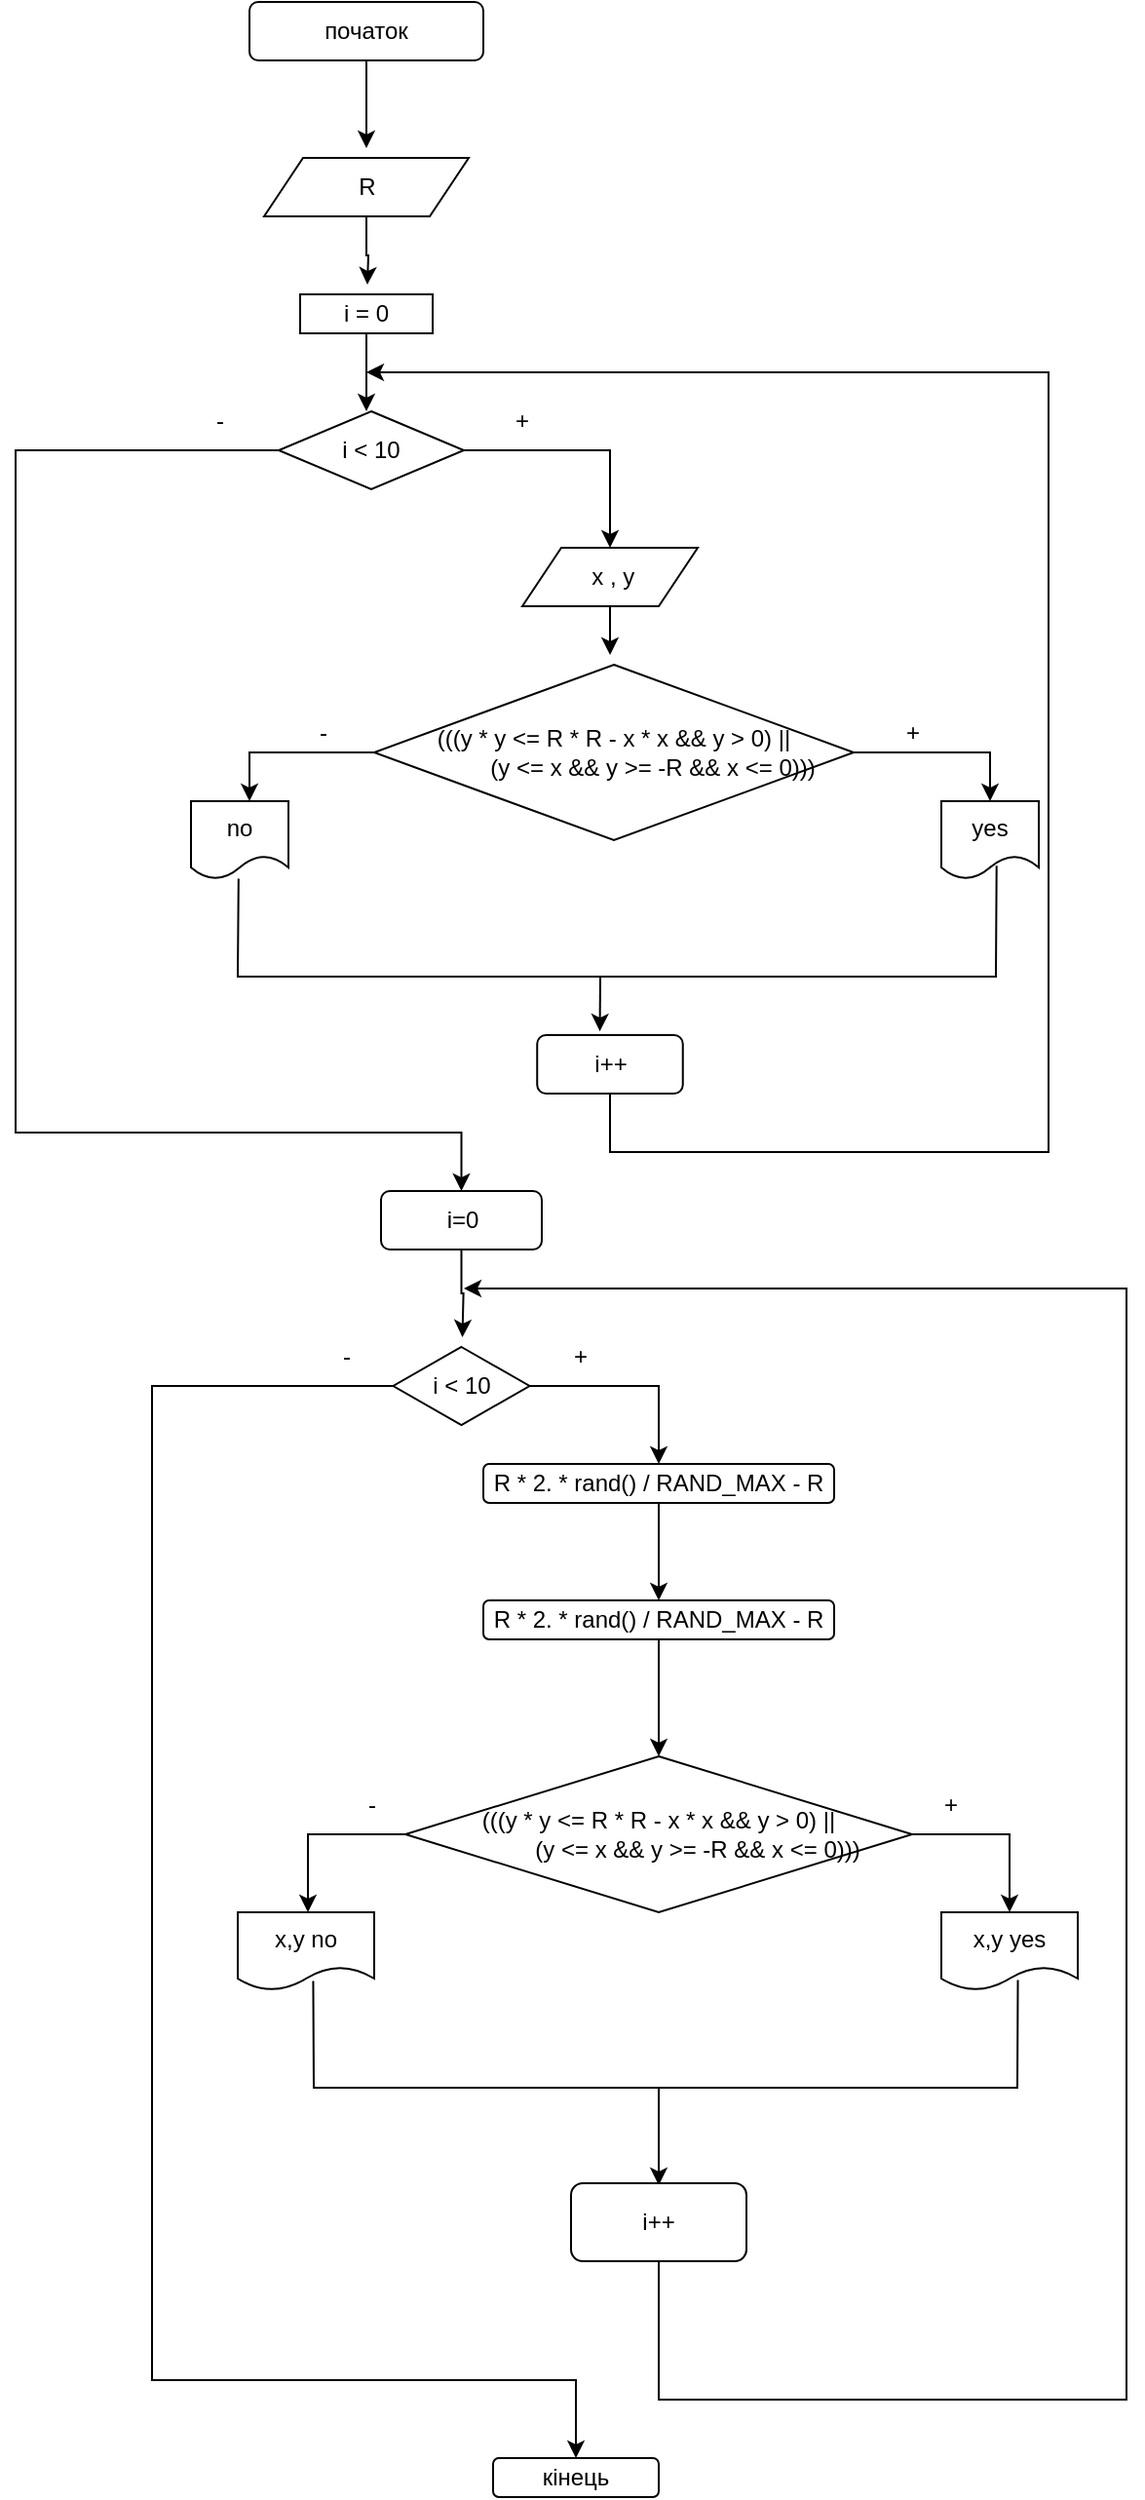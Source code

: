 <mxfile version="20.5.3" type="github" pages="2">
  <diagram id="5N432CefstWUIP9NLliG" name="Страница 1">
    <mxGraphModel dx="1753" dy="674" grid="1" gridSize="10" guides="1" tooltips="1" connect="1" arrows="1" fold="1" page="1" pageScale="1" pageWidth="827" pageHeight="1169" math="0" shadow="0">
      <root>
        <mxCell id="0" />
        <mxCell id="1" parent="0" />
        <mxCell id="ZWC13UbTc6IvKtvPfFhh-4" style="edgeStyle=orthogonalEdgeStyle;rounded=0;orthogonalLoop=1;jettySize=auto;html=1;" parent="1" source="ZWC13UbTc6IvKtvPfFhh-2" edge="1">
          <mxGeometry relative="1" as="geometry">
            <mxPoint x="410" y="85" as="targetPoint" />
          </mxGeometry>
        </mxCell>
        <mxCell id="ZWC13UbTc6IvKtvPfFhh-2" value="початок" style="rounded=1;whiteSpace=wrap;html=1;fillColor=#FFFFFF;" parent="1" vertex="1">
          <mxGeometry x="350" y="10" width="120" height="30" as="geometry" />
        </mxCell>
        <mxCell id="ZWC13UbTc6IvKtvPfFhh-7" style="edgeStyle=orthogonalEdgeStyle;rounded=0;orthogonalLoop=1;jettySize=auto;html=1;" parent="1" source="ZWC13UbTc6IvKtvPfFhh-5" edge="1">
          <mxGeometry relative="1" as="geometry">
            <mxPoint x="410.486" y="155" as="targetPoint" />
          </mxGeometry>
        </mxCell>
        <mxCell id="ZWC13UbTc6IvKtvPfFhh-5" value="R" style="shape=parallelogram;perimeter=parallelogramPerimeter;whiteSpace=wrap;html=1;fixedSize=1;fillColor=#FFFFFF;" parent="1" vertex="1">
          <mxGeometry x="357.5" y="90" width="105" height="30" as="geometry" />
        </mxCell>
        <mxCell id="ZWC13UbTc6IvKtvPfFhh-14" style="edgeStyle=orthogonalEdgeStyle;rounded=0;orthogonalLoop=1;jettySize=auto;html=1;" parent="1" source="ZWC13UbTc6IvKtvPfFhh-12" edge="1">
          <mxGeometry relative="1" as="geometry">
            <mxPoint x="410" y="220" as="targetPoint" />
          </mxGeometry>
        </mxCell>
        <mxCell id="ZWC13UbTc6IvKtvPfFhh-12" value="i = 0" style="rounded=0;whiteSpace=wrap;html=1;fillColor=#FFFFFF;" parent="1" vertex="1">
          <mxGeometry x="376" y="160" width="68" height="20" as="geometry" />
        </mxCell>
        <mxCell id="rJEAPIm3_EBUd__qqc6H-2" style="edgeStyle=orthogonalEdgeStyle;rounded=0;orthogonalLoop=1;jettySize=auto;html=1;" parent="1" source="ZWC13UbTc6IvKtvPfFhh-15" target="rJEAPIm3_EBUd__qqc6H-4" edge="1">
          <mxGeometry relative="1" as="geometry">
            <mxPoint x="540" y="270" as="targetPoint" />
          </mxGeometry>
        </mxCell>
        <mxCell id="rJEAPIm3_EBUd__qqc6H-21" style="edgeStyle=orthogonalEdgeStyle;rounded=0;orthogonalLoop=1;jettySize=auto;html=1;" parent="1" source="ZWC13UbTc6IvKtvPfFhh-15" target="rJEAPIm3_EBUd__qqc6H-28" edge="1">
          <mxGeometry relative="1" as="geometry">
            <mxPoint x="480" y="650" as="targetPoint" />
            <Array as="points">
              <mxPoint x="230" y="240" />
              <mxPoint x="230" y="590" />
            </Array>
          </mxGeometry>
        </mxCell>
        <mxCell id="ZWC13UbTc6IvKtvPfFhh-15" value="i &amp;lt; 10" style="rhombus;whiteSpace=wrap;html=1;fillColor=#FFFFFF;" parent="1" vertex="1">
          <mxGeometry x="365" y="220" width="95" height="40" as="geometry" />
        </mxCell>
        <mxCell id="rJEAPIm3_EBUd__qqc6H-6" style="edgeStyle=orthogonalEdgeStyle;rounded=0;orthogonalLoop=1;jettySize=auto;html=1;" parent="1" source="rJEAPIm3_EBUd__qqc6H-4" edge="1">
          <mxGeometry relative="1" as="geometry">
            <mxPoint x="535.029" y="345" as="targetPoint" />
          </mxGeometry>
        </mxCell>
        <mxCell id="rJEAPIm3_EBUd__qqc6H-4" value="&amp;nbsp;x , y" style="shape=parallelogram;perimeter=parallelogramPerimeter;whiteSpace=wrap;html=1;fixedSize=1;" parent="1" vertex="1">
          <mxGeometry x="490" y="290" width="90" height="30" as="geometry" />
        </mxCell>
        <mxCell id="rJEAPIm3_EBUd__qqc6H-11" style="edgeStyle=orthogonalEdgeStyle;rounded=0;orthogonalLoop=1;jettySize=auto;html=1;" parent="1" source="rJEAPIm3_EBUd__qqc6H-7" target="rJEAPIm3_EBUd__qqc6H-12" edge="1">
          <mxGeometry relative="1" as="geometry">
            <mxPoint x="730" y="430" as="targetPoint" />
            <Array as="points">
              <mxPoint x="730" y="395" />
              <mxPoint x="730" y="430" />
            </Array>
          </mxGeometry>
        </mxCell>
        <mxCell id="rJEAPIm3_EBUd__qqc6H-15" style="edgeStyle=orthogonalEdgeStyle;rounded=0;orthogonalLoop=1;jettySize=auto;html=1;" parent="1" source="rJEAPIm3_EBUd__qqc6H-7" edge="1">
          <mxGeometry relative="1" as="geometry">
            <mxPoint x="350" y="420" as="targetPoint" />
            <Array as="points">
              <mxPoint x="350" y="395" />
            </Array>
          </mxGeometry>
        </mxCell>
        <mxCell id="rJEAPIm3_EBUd__qqc6H-7" value="&lt;div&gt;(((y * y &amp;lt;= R * R - x * x &amp;amp;&amp;amp; y &amp;gt; 0) ||&lt;/div&gt;&lt;div&gt;&amp;nbsp; &amp;nbsp; &amp;nbsp; &amp;nbsp; &amp;nbsp; &amp;nbsp; (y &amp;lt;= x &amp;amp;&amp;amp; y &amp;gt;= -R &amp;amp;&amp;amp; x &amp;lt;= 0)))&lt;/div&gt;" style="rhombus;whiteSpace=wrap;html=1;" parent="1" vertex="1">
          <mxGeometry x="414" y="350" width="246" height="90" as="geometry" />
        </mxCell>
        <mxCell id="rJEAPIm3_EBUd__qqc6H-12" value="yes" style="shape=document;whiteSpace=wrap;html=1;boundedLbl=1;" parent="1" vertex="1">
          <mxGeometry x="705" y="420" width="50" height="40" as="geometry" />
        </mxCell>
        <mxCell id="rJEAPIm3_EBUd__qqc6H-13" value="+" style="text;html=1;resizable=0;autosize=1;align=center;verticalAlign=middle;points=[];fillColor=none;strokeColor=none;rounded=0;" parent="1" vertex="1">
          <mxGeometry x="675" y="370" width="30" height="30" as="geometry" />
        </mxCell>
        <mxCell id="rJEAPIm3_EBUd__qqc6H-17" value="-" style="text;html=1;strokeColor=none;fillColor=none;align=center;verticalAlign=middle;whiteSpace=wrap;rounded=0;" parent="1" vertex="1">
          <mxGeometry x="357.5" y="370" width="60" height="30" as="geometry" />
        </mxCell>
        <mxCell id="rJEAPIm3_EBUd__qqc6H-18" value="no" style="shape=document;whiteSpace=wrap;html=1;boundedLbl=1;" parent="1" vertex="1">
          <mxGeometry x="320" y="420" width="50" height="40" as="geometry" />
        </mxCell>
        <mxCell id="rJEAPIm3_EBUd__qqc6H-19" value="+" style="text;html=1;strokeColor=none;fillColor=none;align=center;verticalAlign=middle;whiteSpace=wrap;rounded=0;" parent="1" vertex="1">
          <mxGeometry x="460" y="210" width="60" height="30" as="geometry" />
        </mxCell>
        <mxCell id="rJEAPIm3_EBUd__qqc6H-26" style="edgeStyle=orthogonalEdgeStyle;rounded=0;orthogonalLoop=1;jettySize=auto;html=1;" parent="1" source="rJEAPIm3_EBUd__qqc6H-24" edge="1">
          <mxGeometry relative="1" as="geometry">
            <mxPoint x="410" y="200" as="targetPoint" />
            <Array as="points">
              <mxPoint x="535" y="600" />
              <mxPoint x="760" y="600" />
              <mxPoint x="760" y="200" />
              <mxPoint x="535" y="200" />
            </Array>
          </mxGeometry>
        </mxCell>
        <mxCell id="rJEAPIm3_EBUd__qqc6H-24" value="i++" style="rounded=1;whiteSpace=wrap;html=1;" parent="1" vertex="1">
          <mxGeometry x="497.62" y="540" width="74.75" height="30" as="geometry" />
        </mxCell>
        <mxCell id="rJEAPIm3_EBUd__qqc6H-27" value="-" style="text;html=1;strokeColor=none;fillColor=none;align=center;verticalAlign=middle;whiteSpace=wrap;rounded=0;" parent="1" vertex="1">
          <mxGeometry x="305" y="210" width="60" height="30" as="geometry" />
        </mxCell>
        <mxCell id="rJEAPIm3_EBUd__qqc6H-30" style="edgeStyle=orthogonalEdgeStyle;rounded=0;orthogonalLoop=1;jettySize=auto;html=1;" parent="1" source="rJEAPIm3_EBUd__qqc6H-28" edge="1">
          <mxGeometry relative="1" as="geometry">
            <mxPoint x="459.257" y="695" as="targetPoint" />
          </mxGeometry>
        </mxCell>
        <mxCell id="rJEAPIm3_EBUd__qqc6H-28" value="i=0" style="rounded=1;whiteSpace=wrap;html=1;" parent="1" vertex="1">
          <mxGeometry x="417.5" y="620" width="82.5" height="30" as="geometry" />
        </mxCell>
        <mxCell id="rJEAPIm3_EBUd__qqc6H-33" style="edgeStyle=orthogonalEdgeStyle;rounded=0;orthogonalLoop=1;jettySize=auto;html=1;" parent="1" source="rJEAPIm3_EBUd__qqc6H-31" edge="1">
          <mxGeometry relative="1" as="geometry">
            <mxPoint x="560" y="760" as="targetPoint" />
            <Array as="points">
              <mxPoint x="560" y="720" />
              <mxPoint x="560" y="760" />
            </Array>
          </mxGeometry>
        </mxCell>
        <mxCell id="rJEAPIm3_EBUd__qqc6H-35" style="edgeStyle=orthogonalEdgeStyle;rounded=0;orthogonalLoop=1;jettySize=auto;html=1;" parent="1" source="rJEAPIm3_EBUd__qqc6H-31" target="rJEAPIm3_EBUd__qqc6H-66" edge="1">
          <mxGeometry relative="1" as="geometry">
            <mxPoint x="530" y="1271.371" as="targetPoint" />
            <Array as="points">
              <mxPoint x="300" y="720" />
              <mxPoint x="300" y="1230" />
            </Array>
          </mxGeometry>
        </mxCell>
        <mxCell id="rJEAPIm3_EBUd__qqc6H-31" value="i &amp;lt; 10" style="rhombus;whiteSpace=wrap;html=1;" parent="1" vertex="1">
          <mxGeometry x="423.75" y="700" width="70" height="40" as="geometry" />
        </mxCell>
        <mxCell id="rJEAPIm3_EBUd__qqc6H-37" value="+" style="text;html=1;strokeColor=none;fillColor=none;align=center;verticalAlign=middle;whiteSpace=wrap;rounded=0;" parent="1" vertex="1">
          <mxGeometry x="490" y="690" width="60" height="30" as="geometry" />
        </mxCell>
        <mxCell id="rJEAPIm3_EBUd__qqc6H-38" value="-" style="text;html=1;strokeColor=none;fillColor=none;align=center;verticalAlign=middle;whiteSpace=wrap;rounded=0;" parent="1" vertex="1">
          <mxGeometry x="370" y="690" width="60" height="30" as="geometry" />
        </mxCell>
        <mxCell id="rJEAPIm3_EBUd__qqc6H-41" style="edgeStyle=orthogonalEdgeStyle;rounded=0;orthogonalLoop=1;jettySize=auto;html=1;" parent="1" source="rJEAPIm3_EBUd__qqc6H-39" target="rJEAPIm3_EBUd__qqc6H-40" edge="1">
          <mxGeometry relative="1" as="geometry" />
        </mxCell>
        <mxCell id="rJEAPIm3_EBUd__qqc6H-39" value="R * 2. * rand() / RAND_MAX - R" style="rounded=1;whiteSpace=wrap;html=1;" parent="1" vertex="1">
          <mxGeometry x="470" y="760" width="180" height="20" as="geometry" />
        </mxCell>
        <mxCell id="rJEAPIm3_EBUd__qqc6H-43" style="edgeStyle=orthogonalEdgeStyle;rounded=0;orthogonalLoop=1;jettySize=auto;html=1;" parent="1" source="rJEAPIm3_EBUd__qqc6H-40" edge="1">
          <mxGeometry relative="1" as="geometry">
            <mxPoint x="560" y="910" as="targetPoint" />
          </mxGeometry>
        </mxCell>
        <mxCell id="rJEAPIm3_EBUd__qqc6H-40" value="R * 2. * rand() / RAND_MAX - R" style="rounded=1;whiteSpace=wrap;html=1;" parent="1" vertex="1">
          <mxGeometry x="470" y="830" width="180" height="20" as="geometry" />
        </mxCell>
        <mxCell id="rJEAPIm3_EBUd__qqc6H-50" style="edgeStyle=orthogonalEdgeStyle;rounded=0;orthogonalLoop=1;jettySize=auto;html=1;" parent="1" source="rJEAPIm3_EBUd__qqc6H-44" edge="1">
          <mxGeometry relative="1" as="geometry">
            <mxPoint x="380" y="990" as="targetPoint" />
            <Array as="points">
              <mxPoint x="380" y="950" />
            </Array>
          </mxGeometry>
        </mxCell>
        <mxCell id="rJEAPIm3_EBUd__qqc6H-52" style="edgeStyle=orthogonalEdgeStyle;rounded=0;orthogonalLoop=1;jettySize=auto;html=1;" parent="1" source="rJEAPIm3_EBUd__qqc6H-44" edge="1">
          <mxGeometry relative="1" as="geometry">
            <mxPoint x="740" y="990" as="targetPoint" />
            <Array as="points">
              <mxPoint x="740" y="950" />
            </Array>
          </mxGeometry>
        </mxCell>
        <mxCell id="rJEAPIm3_EBUd__qqc6H-44" value="&lt;div&gt;(((y * y &amp;lt;= R * R - x * x &amp;amp;&amp;amp; y &amp;gt; 0) ||&lt;/div&gt;&lt;div&gt;&amp;nbsp; &amp;nbsp; &amp;nbsp; &amp;nbsp; &amp;nbsp; &amp;nbsp; (y &amp;lt;= x &amp;amp;&amp;amp; y &amp;gt;= -R &amp;amp;&amp;amp; x &amp;lt;= 0)))&lt;/div&gt;" style="rhombus;whiteSpace=wrap;html=1;" parent="1" vertex="1">
          <mxGeometry x="430" y="910" width="260" height="80" as="geometry" />
        </mxCell>
        <mxCell id="rJEAPIm3_EBUd__qqc6H-53" value="+" style="text;html=1;strokeColor=none;fillColor=none;align=center;verticalAlign=middle;whiteSpace=wrap;rounded=0;" parent="1" vertex="1">
          <mxGeometry x="680" y="920" width="60" height="30" as="geometry" />
        </mxCell>
        <mxCell id="rJEAPIm3_EBUd__qqc6H-54" value="-" style="text;html=1;strokeColor=none;fillColor=none;align=center;verticalAlign=middle;whiteSpace=wrap;rounded=0;" parent="1" vertex="1">
          <mxGeometry x="382.5" y="920" width="60" height="30" as="geometry" />
        </mxCell>
        <mxCell id="rJEAPIm3_EBUd__qqc6H-55" value="x,y yes" style="shape=document;whiteSpace=wrap;html=1;boundedLbl=1;" parent="1" vertex="1">
          <mxGeometry x="705" y="990" width="70" height="40" as="geometry" />
        </mxCell>
        <mxCell id="rJEAPIm3_EBUd__qqc6H-56" value="x,y no" style="shape=document;whiteSpace=wrap;html=1;boundedLbl=1;" parent="1" vertex="1">
          <mxGeometry x="344" y="990" width="70" height="40" as="geometry" />
        </mxCell>
        <mxCell id="rJEAPIm3_EBUd__qqc6H-61" value="" style="endArrow=none;html=1;rounded=0;exitX=0.553;exitY=0.881;exitDx=0;exitDy=0;exitPerimeter=0;entryX=0.561;entryY=0.87;entryDx=0;entryDy=0;entryPerimeter=0;" parent="1" source="rJEAPIm3_EBUd__qqc6H-56" target="rJEAPIm3_EBUd__qqc6H-55" edge="1">
          <mxGeometry width="50" height="50" relative="1" as="geometry">
            <mxPoint x="590" y="1060" as="sourcePoint" />
            <mxPoint x="640" y="1010" as="targetPoint" />
            <Array as="points">
              <mxPoint x="383" y="1080" />
              <mxPoint x="744" y="1080" />
            </Array>
          </mxGeometry>
        </mxCell>
        <mxCell id="rJEAPIm3_EBUd__qqc6H-62" value="" style="endArrow=classic;html=1;rounded=0;" parent="1" edge="1">
          <mxGeometry width="50" height="50" relative="1" as="geometry">
            <mxPoint x="560" y="1080" as="sourcePoint" />
            <mxPoint x="560" y="1130" as="targetPoint" />
          </mxGeometry>
        </mxCell>
        <mxCell id="rJEAPIm3_EBUd__qqc6H-65" style="edgeStyle=orthogonalEdgeStyle;rounded=0;orthogonalLoop=1;jettySize=auto;html=1;" parent="1" source="rJEAPIm3_EBUd__qqc6H-63" edge="1">
          <mxGeometry relative="1" as="geometry">
            <mxPoint x="460" y="670" as="targetPoint" />
            <Array as="points">
              <mxPoint x="560" y="1240" />
              <mxPoint x="800" y="1240" />
              <mxPoint x="800" y="670" />
            </Array>
          </mxGeometry>
        </mxCell>
        <mxCell id="rJEAPIm3_EBUd__qqc6H-63" value="i++" style="rounded=1;whiteSpace=wrap;html=1;" parent="1" vertex="1">
          <mxGeometry x="515" y="1129" width="90" height="40" as="geometry" />
        </mxCell>
        <mxCell id="rJEAPIm3_EBUd__qqc6H-66" value="кінець" style="rounded=1;whiteSpace=wrap;html=1;" parent="1" vertex="1">
          <mxGeometry x="475" y="1270" width="85" height="20" as="geometry" />
        </mxCell>
        <mxCell id="tkwC1rghT_jjg9b2SJY4-1" value="" style="endArrow=none;html=1;rounded=0;exitX=0.488;exitY=0.993;exitDx=0;exitDy=0;exitPerimeter=0;entryX=0.567;entryY=0.828;entryDx=0;entryDy=0;entryPerimeter=0;" edge="1" parent="1" source="rJEAPIm3_EBUd__qqc6H-18" target="rJEAPIm3_EBUd__qqc6H-12">
          <mxGeometry width="50" height="50" relative="1" as="geometry">
            <mxPoint x="640" y="500" as="sourcePoint" />
            <mxPoint x="690" y="450" as="targetPoint" />
            <Array as="points">
              <mxPoint x="344" y="510" />
              <mxPoint x="733" y="510" />
            </Array>
          </mxGeometry>
        </mxCell>
        <mxCell id="tkwC1rghT_jjg9b2SJY4-2" value="" style="endArrow=classic;html=1;rounded=0;entryX=0.43;entryY=-0.064;entryDx=0;entryDy=0;entryPerimeter=0;" edge="1" parent="1" target="rJEAPIm3_EBUd__qqc6H-24">
          <mxGeometry width="50" height="50" relative="1" as="geometry">
            <mxPoint x="530" y="510" as="sourcePoint" />
            <mxPoint x="530" y="530" as="targetPoint" />
          </mxGeometry>
        </mxCell>
      </root>
    </mxGraphModel>
  </diagram>
  <diagram id="iS8_19dRsRXzAq9ZctJX" name="Страница 2">
    <mxGraphModel dx="2129" dy="819" grid="1" gridSize="10" guides="1" tooltips="1" connect="1" arrows="1" fold="1" page="1" pageScale="1" pageWidth="827" pageHeight="1169" math="0" shadow="0">
      <root>
        <mxCell id="0" />
        <mxCell id="1" parent="0" />
        <mxCell id="iwmx_b_H9nalrv4io-dC-3" style="edgeStyle=orthogonalEdgeStyle;rounded=0;orthogonalLoop=1;jettySize=auto;html=1;" edge="1" parent="1" source="iwmx_b_H9nalrv4io-dC-1">
          <mxGeometry relative="1" as="geometry">
            <mxPoint x="395" y="105" as="targetPoint" />
          </mxGeometry>
        </mxCell>
        <mxCell id="iwmx_b_H9nalrv4io-dC-1" value="" style="ellipse;whiteSpace=wrap;html=1;aspect=fixed;fillColor=#000000;" vertex="1" parent="1">
          <mxGeometry x="370" y="20" width="50" height="50" as="geometry" />
        </mxCell>
        <mxCell id="iwmx_b_H9nalrv4io-dC-6" style="edgeStyle=orthogonalEdgeStyle;rounded=0;orthogonalLoop=1;jettySize=auto;html=1;" edge="1" parent="1" source="iwmx_b_H9nalrv4io-dC-4" target="iwmx_b_H9nalrv4io-dC-5">
          <mxGeometry relative="1" as="geometry" />
        </mxCell>
        <mxCell id="iwmx_b_H9nalrv4io-dC-4" value="ввід R" style="rounded=1;whiteSpace=wrap;html=1;fillColor=#FFFFFF;" vertex="1" parent="1">
          <mxGeometry x="347.5" y="110" width="95" height="30" as="geometry" />
        </mxCell>
        <mxCell id="iwmx_b_H9nalrv4io-dC-8" style="edgeStyle=orthogonalEdgeStyle;rounded=0;orthogonalLoop=1;jettySize=auto;html=1;" edge="1" parent="1" source="iwmx_b_H9nalrv4io-dC-5">
          <mxGeometry relative="1" as="geometry">
            <mxPoint x="395.5" y="275" as="targetPoint" />
          </mxGeometry>
        </mxCell>
        <mxCell id="iwmx_b_H9nalrv4io-dC-5" value="i=0" style="rounded=1;whiteSpace=wrap;html=1;fillColor=#FFFFFF;" vertex="1" parent="1">
          <mxGeometry x="348" y="195" width="95" height="30" as="geometry" />
        </mxCell>
        <mxCell id="iwmx_b_H9nalrv4io-dC-11" style="edgeStyle=orthogonalEdgeStyle;rounded=0;orthogonalLoop=1;jettySize=auto;html=1;" edge="1" parent="1" source="iwmx_b_H9nalrv4io-dC-9" target="iwmx_b_H9nalrv4io-dC-10">
          <mxGeometry relative="1" as="geometry" />
        </mxCell>
        <mxCell id="iwmx_b_H9nalrv4io-dC-9" value="" style="rhombus;whiteSpace=wrap;html=1;fillColor=#FFFFFF;" vertex="1" parent="1">
          <mxGeometry x="367.5" y="280" width="55" height="50" as="geometry" />
        </mxCell>
        <mxCell id="iwmx_b_H9nalrv4io-dC-13" style="edgeStyle=orthogonalEdgeStyle;rounded=0;orthogonalLoop=1;jettySize=auto;html=1;" edge="1" parent="1" source="iwmx_b_H9nalrv4io-dC-10" target="iwmx_b_H9nalrv4io-dC-14">
          <mxGeometry relative="1" as="geometry">
            <mxPoint x="833" y="750" as="targetPoint" />
            <Array as="points">
              <mxPoint x="833" y="795" />
            </Array>
          </mxGeometry>
        </mxCell>
        <mxCell id="iwmx_b_H9nalrv4io-dC-38" style="edgeStyle=orthogonalEdgeStyle;rounded=0;orthogonalLoop=1;jettySize=auto;html=1;" edge="1" parent="1" source="iwmx_b_H9nalrv4io-dC-10">
          <mxGeometry relative="1" as="geometry">
            <mxPoint x="395.517" y="855.016" as="targetPoint" />
          </mxGeometry>
        </mxCell>
        <mxCell id="iwmx_b_H9nalrv4io-dC-10" value="" style="rhombus;whiteSpace=wrap;html=1;fillColor=#FFFFFF;" vertex="1" parent="1">
          <mxGeometry x="368" y="770" width="55" height="50" as="geometry" />
        </mxCell>
        <mxCell id="iwmx_b_H9nalrv4io-dC-16" style="edgeStyle=orthogonalEdgeStyle;rounded=0;orthogonalLoop=1;jettySize=auto;html=1;" edge="1" parent="1" source="iwmx_b_H9nalrv4io-dC-14">
          <mxGeometry relative="1" as="geometry">
            <mxPoint x="838.5" y="700" as="targetPoint" />
          </mxGeometry>
        </mxCell>
        <mxCell id="iwmx_b_H9nalrv4io-dC-14" value="ввід х у" style="rounded=1;whiteSpace=wrap;html=1;fillColor=#FFFFFF;" vertex="1" parent="1">
          <mxGeometry x="790" y="750" width="97" height="20" as="geometry" />
        </mxCell>
        <mxCell id="iwmx_b_H9nalrv4io-dC-19" style="edgeStyle=orthogonalEdgeStyle;rounded=0;orthogonalLoop=1;jettySize=auto;html=1;" edge="1" parent="1" source="iwmx_b_H9nalrv4io-dC-17">
          <mxGeometry relative="1" as="geometry">
            <mxPoint x="839" y="590" as="targetPoint" />
          </mxGeometry>
        </mxCell>
        <mxCell id="iwmx_b_H9nalrv4io-dC-29" style="edgeStyle=orthogonalEdgeStyle;rounded=0;orthogonalLoop=1;jettySize=auto;html=1;" edge="1" parent="1" source="iwmx_b_H9nalrv4io-dC-17">
          <mxGeometry relative="1" as="geometry">
            <mxPoint x="540" y="680" as="targetPoint" />
          </mxGeometry>
        </mxCell>
        <mxCell id="iwmx_b_H9nalrv4io-dC-17" value="" style="rhombus;whiteSpace=wrap;html=1;fillColor=#FFFFFF;" vertex="1" parent="1">
          <mxGeometry x="813.5" y="660" width="50" height="40" as="geometry" />
        </mxCell>
        <mxCell id="iwmx_b_H9nalrv4io-dC-22" style="edgeStyle=orthogonalEdgeStyle;rounded=0;orthogonalLoop=1;jettySize=auto;html=1;" edge="1" parent="1" source="iwmx_b_H9nalrv4io-dC-20">
          <mxGeometry relative="1" as="geometry">
            <mxPoint x="839" y="490" as="targetPoint" />
          </mxGeometry>
        </mxCell>
        <mxCell id="iwmx_b_H9nalrv4io-dC-20" value="вивід no" style="rounded=1;whiteSpace=wrap;html=1;fillColor=#FFFFFF;" vertex="1" parent="1">
          <mxGeometry x="778.5" y="565" width="120" height="20" as="geometry" />
        </mxCell>
        <mxCell id="iwmx_b_H9nalrv4io-dC-25" style="edgeStyle=orthogonalEdgeStyle;rounded=0;orthogonalLoop=1;jettySize=auto;html=1;" edge="1" parent="1" source="iwmx_b_H9nalrv4io-dC-23" target="iwmx_b_H9nalrv4io-dC-26">
          <mxGeometry relative="1" as="geometry">
            <mxPoint x="840" y="320" as="targetPoint" />
          </mxGeometry>
        </mxCell>
        <mxCell id="iwmx_b_H9nalrv4io-dC-23" value="" style="rhombus;whiteSpace=wrap;html=1;fillColor=#FFFFFF;" vertex="1" parent="1">
          <mxGeometry x="813.5" y="440" width="50" height="50" as="geometry" />
        </mxCell>
        <mxCell id="iwmx_b_H9nalrv4io-dC-27" style="edgeStyle=orthogonalEdgeStyle;rounded=0;orthogonalLoop=1;jettySize=auto;html=1;entryX=1;entryY=0.5;entryDx=0;entryDy=0;" edge="1" parent="1" source="iwmx_b_H9nalrv4io-dC-26" target="iwmx_b_H9nalrv4io-dC-9">
          <mxGeometry relative="1" as="geometry" />
        </mxCell>
        <mxCell id="iwmx_b_H9nalrv4io-dC-26" value="i++" style="rounded=1;whiteSpace=wrap;html=1;fillColor=#FFFFFF;" vertex="1" parent="1">
          <mxGeometry x="787.75" y="290" width="101.5" height="30" as="geometry" />
        </mxCell>
        <mxCell id="iwmx_b_H9nalrv4io-dC-32" style="edgeStyle=orthogonalEdgeStyle;rounded=0;orthogonalLoop=1;jettySize=auto;html=1;" edge="1" parent="1" source="iwmx_b_H9nalrv4io-dC-30">
          <mxGeometry relative="1" as="geometry">
            <mxPoint x="810" y="470" as="targetPoint" />
            <Array as="points">
              <mxPoint x="494" y="563" />
              <mxPoint x="494" y="460" />
            </Array>
          </mxGeometry>
        </mxCell>
        <mxCell id="iwmx_b_H9nalrv4io-dC-30" value="вивід yes" style="rounded=1;whiteSpace=wrap;html=1;fillColor=#FFFFFF;" vertex="1" parent="1">
          <mxGeometry x="450" y="665" width="87" height="30" as="geometry" />
        </mxCell>
        <mxCell id="iwmx_b_H9nalrv4io-dC-35" value="[&lt;span style=&quot;background-color: initial;&quot;&gt;(((y * y &amp;lt;= R * R - x * x &amp;amp;&amp;amp; y &amp;gt; 0) ||&lt;/span&gt;&lt;div&gt;&amp;nbsp; &amp;nbsp; &amp;nbsp; &amp;nbsp; &amp;nbsp; &amp;nbsp; (y &amp;lt;= x &amp;amp;&amp;amp; y &amp;gt;= -R &amp;amp;&amp;amp; x &amp;lt;= 0)))]&lt;/div&gt;" style="text;html=1;strokeColor=none;fillColor=none;align=center;verticalAlign=middle;whiteSpace=wrap;rounded=0;" vertex="1" parent="1">
          <mxGeometry x="507" y="650" width="320" height="30" as="geometry" />
        </mxCell>
        <mxCell id="iwmx_b_H9nalrv4io-dC-41" style="edgeStyle=orthogonalEdgeStyle;rounded=0;orthogonalLoop=1;jettySize=auto;html=1;" edge="1" parent="1" source="iwmx_b_H9nalrv4io-dC-39">
          <mxGeometry relative="1" as="geometry">
            <mxPoint x="395.241" y="955" as="targetPoint" />
          </mxGeometry>
        </mxCell>
        <mxCell id="iwmx_b_H9nalrv4io-dC-39" value="i=0" style="rounded=1;whiteSpace=wrap;html=1;fillColor=#FFFFFF;" vertex="1" parent="1">
          <mxGeometry x="352.75" y="860" width="84.5" height="30" as="geometry" />
        </mxCell>
        <mxCell id="iwmx_b_H9nalrv4io-dC-44" style="edgeStyle=orthogonalEdgeStyle;rounded=0;orthogonalLoop=1;jettySize=auto;html=1;" edge="1" parent="1" source="iwmx_b_H9nalrv4io-dC-42" target="iwmx_b_H9nalrv4io-dC-43">
          <mxGeometry relative="1" as="geometry" />
        </mxCell>
        <mxCell id="iwmx_b_H9nalrv4io-dC-42" value="" style="rhombus;whiteSpace=wrap;html=1;fillColor=#FFFFFF;" vertex="1" parent="1">
          <mxGeometry x="367.5" y="960" width="55" height="50" as="geometry" />
        </mxCell>
        <mxCell id="iwmx_b_H9nalrv4io-dC-47" style="edgeStyle=orthogonalEdgeStyle;rounded=0;orthogonalLoop=1;jettySize=auto;html=1;" edge="1" parent="1" source="iwmx_b_H9nalrv4io-dC-43" target="iwmx_b_H9nalrv4io-dC-48">
          <mxGeometry relative="1" as="geometry">
            <mxPoint x="873" y="1365" as="targetPoint" />
            <Array as="points">
              <mxPoint x="873" y="1365" />
            </Array>
          </mxGeometry>
        </mxCell>
        <mxCell id="iwmx_b_H9nalrv4io-dC-72" style="edgeStyle=orthogonalEdgeStyle;rounded=0;orthogonalLoop=1;jettySize=auto;html=1;" edge="1" parent="1" source="iwmx_b_H9nalrv4io-dC-43">
          <mxGeometry relative="1" as="geometry">
            <mxPoint x="395.517" y="1425.016" as="targetPoint" />
          </mxGeometry>
        </mxCell>
        <mxCell id="iwmx_b_H9nalrv4io-dC-43" value="" style="rhombus;whiteSpace=wrap;html=1;fillColor=#FFFFFF;" vertex="1" parent="1">
          <mxGeometry x="368" y="1340" width="55" height="50" as="geometry" />
        </mxCell>
        <mxCell id="iwmx_b_H9nalrv4io-dC-45" value="[i&amp;lt;10]" style="text;html=1;strokeColor=none;fillColor=none;align=center;verticalAlign=middle;whiteSpace=wrap;rounded=0;" vertex="1" parent="1">
          <mxGeometry x="477" y="770" width="60" height="30" as="geometry" />
        </mxCell>
        <mxCell id="iwmx_b_H9nalrv4io-dC-50" style="edgeStyle=orthogonalEdgeStyle;rounded=0;orthogonalLoop=1;jettySize=auto;html=1;" edge="1" parent="1" source="iwmx_b_H9nalrv4io-dC-48" target="iwmx_b_H9nalrv4io-dC-49">
          <mxGeometry relative="1" as="geometry" />
        </mxCell>
        <mxCell id="iwmx_b_H9nalrv4io-dC-48" value="R * 2. * rand() / RAND_MAX - R" style="rounded=1;whiteSpace=wrap;html=1;fillColor=#FFFFFF;" vertex="1" parent="1">
          <mxGeometry x="813" y="1352.5" width="167" height="25" as="geometry" />
        </mxCell>
        <mxCell id="iwmx_b_H9nalrv4io-dC-52" style="edgeStyle=orthogonalEdgeStyle;rounded=0;orthogonalLoop=1;jettySize=auto;html=1;" edge="1" parent="1" source="iwmx_b_H9nalrv4io-dC-49">
          <mxGeometry relative="1" as="geometry">
            <mxPoint x="896.483" y="1253" as="targetPoint" />
          </mxGeometry>
        </mxCell>
        <mxCell id="iwmx_b_H9nalrv4io-dC-49" value="R * 2. * rand() / RAND_MAX - R" style="rounded=1;whiteSpace=wrap;html=1;fillColor=#FFFFFF;" vertex="1" parent="1">
          <mxGeometry x="813" y="1288" width="167" height="25" as="geometry" />
        </mxCell>
        <mxCell id="iwmx_b_H9nalrv4io-dC-55" style="edgeStyle=orthogonalEdgeStyle;rounded=0;orthogonalLoop=1;jettySize=auto;html=1;" edge="1" parent="1" source="iwmx_b_H9nalrv4io-dC-53">
          <mxGeometry relative="1" as="geometry">
            <mxPoint x="570" y="1230" as="targetPoint" />
          </mxGeometry>
        </mxCell>
        <mxCell id="iwmx_b_H9nalrv4io-dC-62" style="edgeStyle=orthogonalEdgeStyle;rounded=0;orthogonalLoop=1;jettySize=auto;html=1;" edge="1" parent="1" source="iwmx_b_H9nalrv4io-dC-53">
          <mxGeometry relative="1" as="geometry">
            <mxPoint x="897.034" y="1159.966" as="targetPoint" />
          </mxGeometry>
        </mxCell>
        <mxCell id="iwmx_b_H9nalrv4io-dC-53" value="" style="rhombus;whiteSpace=wrap;html=1;fillColor=#FFFFFF;" vertex="1" parent="1">
          <mxGeometry x="876.5" y="1210" width="40" height="40" as="geometry" />
        </mxCell>
        <mxCell id="iwmx_b_H9nalrv4io-dC-58" style="edgeStyle=orthogonalEdgeStyle;rounded=0;orthogonalLoop=1;jettySize=auto;html=1;entryX=0;entryY=0.5;entryDx=0;entryDy=0;" edge="1" parent="1" source="iwmx_b_H9nalrv4io-dC-56" target="iwmx_b_H9nalrv4io-dC-66">
          <mxGeometry relative="1" as="geometry">
            <mxPoint x="870" y="1040" as="targetPoint" />
            <Array as="points">
              <mxPoint x="535" y="1050" />
            </Array>
          </mxGeometry>
        </mxCell>
        <mxCell id="iwmx_b_H9nalrv4io-dC-56" value="вивід yes" style="rounded=1;whiteSpace=wrap;html=1;fillColor=#FFFFFF;" vertex="1" parent="1">
          <mxGeometry x="500" y="1210" width="70" height="40" as="geometry" />
        </mxCell>
        <mxCell id="iwmx_b_H9nalrv4io-dC-59" value="[&lt;span style=&quot;background-color: initial;&quot;&gt;(((y * y &amp;lt;= R * R - x * x &amp;amp;&amp;amp; y &amp;gt; 0) ||&lt;/span&gt;&lt;div&gt;&amp;nbsp; &amp;nbsp; &amp;nbsp; &amp;nbsp; &amp;nbsp; &amp;nbsp; (y &amp;lt;= x &amp;amp;&amp;amp; y &amp;gt;= -R &amp;amp;&amp;amp; x &amp;lt;= 0)))]&lt;/div&gt;" style="text;html=1;strokeColor=none;fillColor=none;align=center;verticalAlign=middle;whiteSpace=wrap;rounded=0;" vertex="1" parent="1">
          <mxGeometry x="593.5" y="1200" width="220" height="30" as="geometry" />
        </mxCell>
        <mxCell id="iwmx_b_H9nalrv4io-dC-60" value="[i&amp;lt;10]" style="text;html=1;strokeColor=none;fillColor=none;align=center;verticalAlign=middle;whiteSpace=wrap;rounded=0;" vertex="1" parent="1">
          <mxGeometry x="533.5" y="1330" width="60" height="40" as="geometry" />
        </mxCell>
        <mxCell id="iwmx_b_H9nalrv4io-dC-65" style="edgeStyle=orthogonalEdgeStyle;rounded=0;orthogonalLoop=1;jettySize=auto;html=1;" edge="1" parent="1" source="iwmx_b_H9nalrv4io-dC-63">
          <mxGeometry relative="1" as="geometry">
            <mxPoint x="897.034" y="1075" as="targetPoint" />
          </mxGeometry>
        </mxCell>
        <mxCell id="iwmx_b_H9nalrv4io-dC-63" value="вивід no" style="rounded=1;whiteSpace=wrap;html=1;fillColor=#FFFFFF;" vertex="1" parent="1">
          <mxGeometry x="836.5" y="1130" width="120" height="30" as="geometry" />
        </mxCell>
        <mxCell id="iwmx_b_H9nalrv4io-dC-68" style="edgeStyle=orthogonalEdgeStyle;rounded=0;orthogonalLoop=1;jettySize=auto;html=1;" edge="1" parent="1" source="iwmx_b_H9nalrv4io-dC-66">
          <mxGeometry relative="1" as="geometry">
            <mxPoint x="898.276" y="1004.976" as="targetPoint" />
          </mxGeometry>
        </mxCell>
        <mxCell id="iwmx_b_H9nalrv4io-dC-66" value="" style="rhombus;whiteSpace=wrap;html=1;fillColor=#FFFFFF;" vertex="1" parent="1">
          <mxGeometry x="876.5" y="1030" width="40" height="40" as="geometry" />
        </mxCell>
        <mxCell id="iwmx_b_H9nalrv4io-dC-70" style="edgeStyle=orthogonalEdgeStyle;rounded=0;orthogonalLoop=1;jettySize=auto;html=1;entryX=1;entryY=0.5;entryDx=0;entryDy=0;" edge="1" parent="1" source="iwmx_b_H9nalrv4io-dC-69" target="iwmx_b_H9nalrv4io-dC-42">
          <mxGeometry relative="1" as="geometry" />
        </mxCell>
        <mxCell id="iwmx_b_H9nalrv4io-dC-69" value="i++" style="rounded=1;whiteSpace=wrap;html=1;fillColor=#FFFFFF;" vertex="1" parent="1">
          <mxGeometry x="851.5" y="975" width="90" height="20" as="geometry" />
        </mxCell>
        <mxCell id="iwmx_b_H9nalrv4io-dC-73" value="" style="ellipse;whiteSpace=wrap;html=1;aspect=fixed;fillColor=#000000;" vertex="1" parent="1">
          <mxGeometry x="370.5" y="1430" width="50" height="50" as="geometry" />
        </mxCell>
      </root>
    </mxGraphModel>
  </diagram>
</mxfile>
